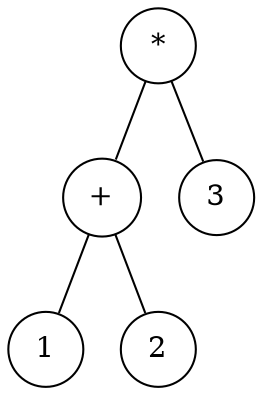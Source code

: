 digraph {
	node [shape=circle]
	"33852e55-b6e8-49c0-b4ff-073be9e27011" [label="*"]
	"4b7880e2-8310-4ff6-bc88-18165425d932" [label="+"]
	"d4883cf4-c438-4bbd-a98d-77defd7d835a" [label=1]
	"4b7880e2-8310-4ff6-bc88-18165425d932" -> "d4883cf4-c438-4bbd-a98d-77defd7d835a" [arrowsize=0]
	"21b8cee5-3f47-4adc-8aa4-3a938e1c0091" [label=2]
	"4b7880e2-8310-4ff6-bc88-18165425d932" -> "21b8cee5-3f47-4adc-8aa4-3a938e1c0091" [arrowsize=0]
	"33852e55-b6e8-49c0-b4ff-073be9e27011" -> "4b7880e2-8310-4ff6-bc88-18165425d932" [arrowsize=0]
	"912c4354-f243-418e-9c87-758a14398657" [label=3]
	"33852e55-b6e8-49c0-b4ff-073be9e27011" -> "912c4354-f243-418e-9c87-758a14398657" [arrowsize=0]
}
